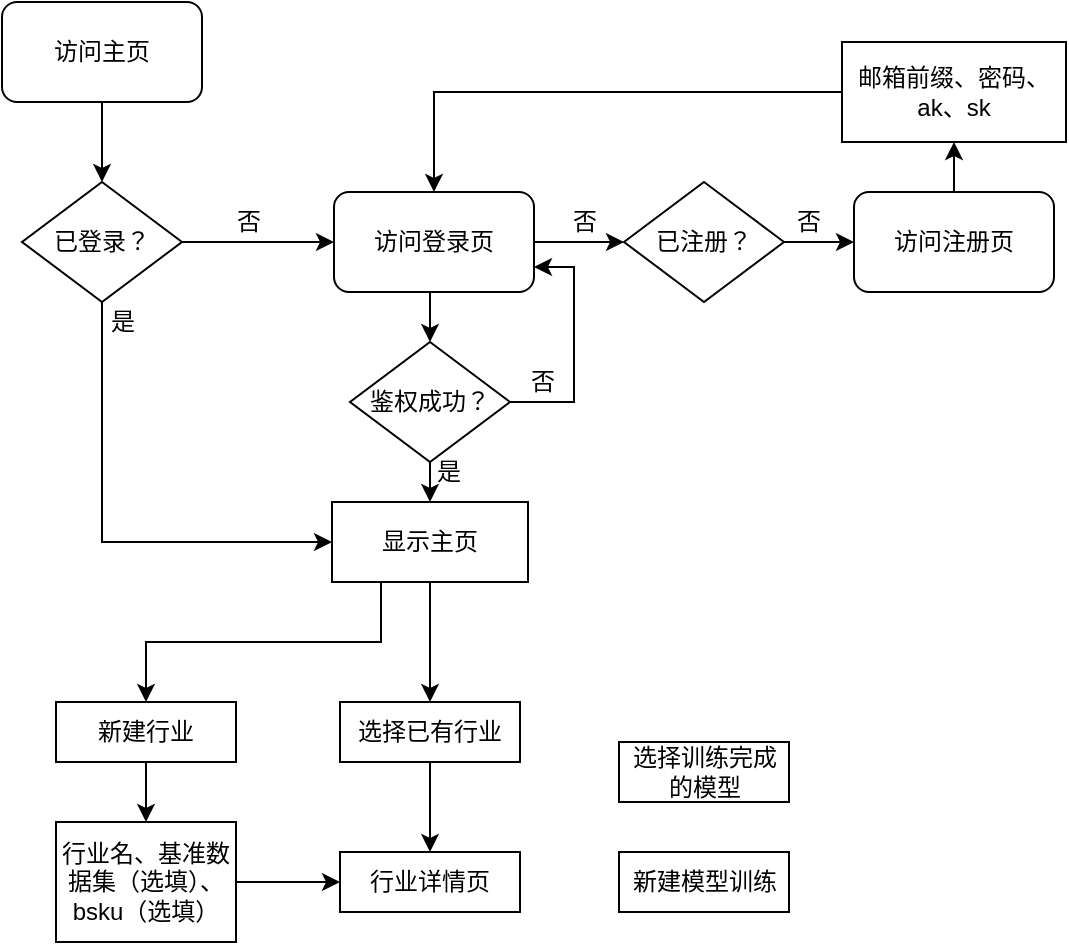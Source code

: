 <mxfile version="14.2.7" type="github">
  <diagram id="YEBLT5E4UBDKSanjakpC" name="Page-1">
    <mxGraphModel dx="788" dy="438" grid="1" gridSize="10" guides="1" tooltips="1" connect="1" arrows="1" fold="1" page="1" pageScale="1" pageWidth="827" pageHeight="1169" math="0" shadow="0">
      <root>
        <mxCell id="0" />
        <mxCell id="1" parent="0" />
        <mxCell id="YELHS7NM6SDTsRkJ9FZ3-6" style="edgeStyle=orthogonalEdgeStyle;rounded=0;orthogonalLoop=1;jettySize=auto;html=1;exitX=0.5;exitY=1;exitDx=0;exitDy=0;entryX=0.5;entryY=0;entryDx=0;entryDy=0;" edge="1" parent="1" source="YELHS7NM6SDTsRkJ9FZ3-1" target="YELHS7NM6SDTsRkJ9FZ3-4">
          <mxGeometry relative="1" as="geometry" />
        </mxCell>
        <mxCell id="YELHS7NM6SDTsRkJ9FZ3-1" value="访问主页" style="rounded=1;whiteSpace=wrap;html=1;" vertex="1" parent="1">
          <mxGeometry x="200" y="70" width="100" height="50" as="geometry" />
        </mxCell>
        <mxCell id="YELHS7NM6SDTsRkJ9FZ3-11" style="edgeStyle=orthogonalEdgeStyle;rounded=0;orthogonalLoop=1;jettySize=auto;html=1;exitX=1;exitY=0.5;exitDx=0;exitDy=0;" edge="1" parent="1" source="YELHS7NM6SDTsRkJ9FZ3-3" target="YELHS7NM6SDTsRkJ9FZ3-8">
          <mxGeometry relative="1" as="geometry" />
        </mxCell>
        <mxCell id="YELHS7NM6SDTsRkJ9FZ3-19" style="edgeStyle=orthogonalEdgeStyle;rounded=0;orthogonalLoop=1;jettySize=auto;html=1;exitX=0.5;exitY=1;exitDx=0;exitDy=0;entryX=0.5;entryY=0;entryDx=0;entryDy=0;" edge="1" parent="1" source="YELHS7NM6SDTsRkJ9FZ3-3" target="YELHS7NM6SDTsRkJ9FZ3-18">
          <mxGeometry relative="1" as="geometry" />
        </mxCell>
        <mxCell id="YELHS7NM6SDTsRkJ9FZ3-3" value="访问登录页" style="rounded=1;whiteSpace=wrap;html=1;" vertex="1" parent="1">
          <mxGeometry x="366" y="165" width="100" height="50" as="geometry" />
        </mxCell>
        <mxCell id="YELHS7NM6SDTsRkJ9FZ3-5" style="edgeStyle=orthogonalEdgeStyle;rounded=0;orthogonalLoop=1;jettySize=auto;html=1;exitX=1;exitY=0.5;exitDx=0;exitDy=0;" edge="1" parent="1" source="YELHS7NM6SDTsRkJ9FZ3-4" target="YELHS7NM6SDTsRkJ9FZ3-3">
          <mxGeometry relative="1" as="geometry" />
        </mxCell>
        <mxCell id="YELHS7NM6SDTsRkJ9FZ3-25" style="edgeStyle=orthogonalEdgeStyle;rounded=0;orthogonalLoop=1;jettySize=auto;html=1;exitX=0.5;exitY=1;exitDx=0;exitDy=0;entryX=0;entryY=0.5;entryDx=0;entryDy=0;" edge="1" parent="1" source="YELHS7NM6SDTsRkJ9FZ3-4" target="YELHS7NM6SDTsRkJ9FZ3-22">
          <mxGeometry relative="1" as="geometry" />
        </mxCell>
        <mxCell id="YELHS7NM6SDTsRkJ9FZ3-4" value="已登录？" style="rhombus;whiteSpace=wrap;html=1;" vertex="1" parent="1">
          <mxGeometry x="210" y="160" width="80" height="60" as="geometry" />
        </mxCell>
        <mxCell id="YELHS7NM6SDTsRkJ9FZ3-7" value="否" style="text;html=1;align=center;verticalAlign=middle;resizable=0;points=[];autosize=1;" vertex="1" parent="1">
          <mxGeometry x="308" y="170" width="30" height="20" as="geometry" />
        </mxCell>
        <mxCell id="YELHS7NM6SDTsRkJ9FZ3-10" style="edgeStyle=orthogonalEdgeStyle;rounded=0;orthogonalLoop=1;jettySize=auto;html=1;exitX=1;exitY=0.5;exitDx=0;exitDy=0;entryX=0;entryY=0.5;entryDx=0;entryDy=0;" edge="1" parent="1" source="YELHS7NM6SDTsRkJ9FZ3-8" target="YELHS7NM6SDTsRkJ9FZ3-9">
          <mxGeometry relative="1" as="geometry" />
        </mxCell>
        <mxCell id="YELHS7NM6SDTsRkJ9FZ3-8" value="已注册？" style="rhombus;whiteSpace=wrap;html=1;" vertex="1" parent="1">
          <mxGeometry x="511" y="160" width="80" height="60" as="geometry" />
        </mxCell>
        <mxCell id="YELHS7NM6SDTsRkJ9FZ3-16" style="edgeStyle=orthogonalEdgeStyle;rounded=0;orthogonalLoop=1;jettySize=auto;html=1;exitX=0.5;exitY=0;exitDx=0;exitDy=0;entryX=0.5;entryY=1;entryDx=0;entryDy=0;" edge="1" parent="1" source="YELHS7NM6SDTsRkJ9FZ3-9" target="YELHS7NM6SDTsRkJ9FZ3-15">
          <mxGeometry relative="1" as="geometry" />
        </mxCell>
        <mxCell id="YELHS7NM6SDTsRkJ9FZ3-9" value="访问注册页" style="rounded=1;whiteSpace=wrap;html=1;" vertex="1" parent="1">
          <mxGeometry x="626" y="165" width="100" height="50" as="geometry" />
        </mxCell>
        <mxCell id="YELHS7NM6SDTsRkJ9FZ3-12" value="否" style="text;html=1;align=center;verticalAlign=middle;resizable=0;points=[];autosize=1;" vertex="1" parent="1">
          <mxGeometry x="588" y="170" width="30" height="20" as="geometry" />
        </mxCell>
        <mxCell id="YELHS7NM6SDTsRkJ9FZ3-13" value="否" style="text;html=1;align=center;verticalAlign=middle;resizable=0;points=[];autosize=1;" vertex="1" parent="1">
          <mxGeometry x="476" y="170" width="30" height="20" as="geometry" />
        </mxCell>
        <mxCell id="YELHS7NM6SDTsRkJ9FZ3-17" style="edgeStyle=orthogonalEdgeStyle;rounded=0;orthogonalLoop=1;jettySize=auto;html=1;exitX=0;exitY=0.5;exitDx=0;exitDy=0;entryX=0.5;entryY=0;entryDx=0;entryDy=0;" edge="1" parent="1" source="YELHS7NM6SDTsRkJ9FZ3-15" target="YELHS7NM6SDTsRkJ9FZ3-3">
          <mxGeometry relative="1" as="geometry" />
        </mxCell>
        <mxCell id="YELHS7NM6SDTsRkJ9FZ3-15" value="邮箱前缀、密码、ak、sk" style="rounded=0;whiteSpace=wrap;html=1;" vertex="1" parent="1">
          <mxGeometry x="620" y="90" width="112" height="50" as="geometry" />
        </mxCell>
        <mxCell id="YELHS7NM6SDTsRkJ9FZ3-20" style="edgeStyle=orthogonalEdgeStyle;rounded=0;orthogonalLoop=1;jettySize=auto;html=1;exitX=1;exitY=0.5;exitDx=0;exitDy=0;entryX=1;entryY=0.75;entryDx=0;entryDy=0;" edge="1" parent="1" source="YELHS7NM6SDTsRkJ9FZ3-18" target="YELHS7NM6SDTsRkJ9FZ3-3">
          <mxGeometry relative="1" as="geometry" />
        </mxCell>
        <mxCell id="YELHS7NM6SDTsRkJ9FZ3-23" style="edgeStyle=orthogonalEdgeStyle;rounded=0;orthogonalLoop=1;jettySize=auto;html=1;exitX=0.5;exitY=1;exitDx=0;exitDy=0;entryX=0.5;entryY=0;entryDx=0;entryDy=0;" edge="1" parent="1" source="YELHS7NM6SDTsRkJ9FZ3-18" target="YELHS7NM6SDTsRkJ9FZ3-22">
          <mxGeometry relative="1" as="geometry" />
        </mxCell>
        <mxCell id="YELHS7NM6SDTsRkJ9FZ3-18" value="鉴权成功？" style="rhombus;whiteSpace=wrap;html=1;" vertex="1" parent="1">
          <mxGeometry x="374" y="240" width="80" height="60" as="geometry" />
        </mxCell>
        <mxCell id="YELHS7NM6SDTsRkJ9FZ3-21" value="否" style="text;html=1;align=center;verticalAlign=middle;resizable=0;points=[];autosize=1;" vertex="1" parent="1">
          <mxGeometry x="455" y="250" width="30" height="20" as="geometry" />
        </mxCell>
        <mxCell id="YELHS7NM6SDTsRkJ9FZ3-31" style="edgeStyle=orthogonalEdgeStyle;rounded=0;orthogonalLoop=1;jettySize=auto;html=1;exitX=0.25;exitY=1;exitDx=0;exitDy=0;entryX=0.5;entryY=0;entryDx=0;entryDy=0;" edge="1" parent="1" source="YELHS7NM6SDTsRkJ9FZ3-22" target="YELHS7NM6SDTsRkJ9FZ3-27">
          <mxGeometry relative="1" as="geometry" />
        </mxCell>
        <mxCell id="YELHS7NM6SDTsRkJ9FZ3-34" style="edgeStyle=orthogonalEdgeStyle;rounded=0;orthogonalLoop=1;jettySize=auto;html=1;exitX=0.5;exitY=1;exitDx=0;exitDy=0;entryX=0.5;entryY=0;entryDx=0;entryDy=0;" edge="1" parent="1" source="YELHS7NM6SDTsRkJ9FZ3-22" target="YELHS7NM6SDTsRkJ9FZ3-30">
          <mxGeometry relative="1" as="geometry" />
        </mxCell>
        <mxCell id="YELHS7NM6SDTsRkJ9FZ3-22" value="显示主页" style="rounded=0;whiteSpace=wrap;html=1;" vertex="1" parent="1">
          <mxGeometry x="365" y="320" width="98" height="40" as="geometry" />
        </mxCell>
        <mxCell id="YELHS7NM6SDTsRkJ9FZ3-24" value="是" style="text;html=1;align=center;verticalAlign=middle;resizable=0;points=[];autosize=1;" vertex="1" parent="1">
          <mxGeometry x="408" y="295" width="30" height="20" as="geometry" />
        </mxCell>
        <mxCell id="YELHS7NM6SDTsRkJ9FZ3-26" value="是" style="text;html=1;align=center;verticalAlign=middle;resizable=0;points=[];autosize=1;" vertex="1" parent="1">
          <mxGeometry x="245" y="220" width="30" height="20" as="geometry" />
        </mxCell>
        <mxCell id="YELHS7NM6SDTsRkJ9FZ3-32" style="edgeStyle=orthogonalEdgeStyle;rounded=0;orthogonalLoop=1;jettySize=auto;html=1;exitX=0.5;exitY=1;exitDx=0;exitDy=0;entryX=0.5;entryY=0;entryDx=0;entryDy=0;" edge="1" parent="1" source="YELHS7NM6SDTsRkJ9FZ3-27" target="YELHS7NM6SDTsRkJ9FZ3-29">
          <mxGeometry relative="1" as="geometry" />
        </mxCell>
        <mxCell id="YELHS7NM6SDTsRkJ9FZ3-27" value="新建行业" style="rounded=0;whiteSpace=wrap;html=1;" vertex="1" parent="1">
          <mxGeometry x="227" y="420" width="90" height="30" as="geometry" />
        </mxCell>
        <mxCell id="YELHS7NM6SDTsRkJ9FZ3-33" style="edgeStyle=orthogonalEdgeStyle;rounded=0;orthogonalLoop=1;jettySize=auto;html=1;exitX=1;exitY=0.5;exitDx=0;exitDy=0;entryX=0;entryY=0.5;entryDx=0;entryDy=0;" edge="1" parent="1" source="YELHS7NM6SDTsRkJ9FZ3-29" target="YELHS7NM6SDTsRkJ9FZ3-35">
          <mxGeometry relative="1" as="geometry" />
        </mxCell>
        <mxCell id="YELHS7NM6SDTsRkJ9FZ3-29" value="行业名、基准数据集（选填）、bsku（选填）" style="rounded=0;whiteSpace=wrap;html=1;" vertex="1" parent="1">
          <mxGeometry x="227" y="480" width="90" height="60" as="geometry" />
        </mxCell>
        <mxCell id="YELHS7NM6SDTsRkJ9FZ3-36" style="edgeStyle=orthogonalEdgeStyle;rounded=0;orthogonalLoop=1;jettySize=auto;html=1;exitX=0.5;exitY=1;exitDx=0;exitDy=0;" edge="1" parent="1" source="YELHS7NM6SDTsRkJ9FZ3-30" target="YELHS7NM6SDTsRkJ9FZ3-35">
          <mxGeometry relative="1" as="geometry" />
        </mxCell>
        <mxCell id="YELHS7NM6SDTsRkJ9FZ3-30" value="选择已有行业" style="rounded=0;whiteSpace=wrap;html=1;" vertex="1" parent="1">
          <mxGeometry x="369" y="420" width="90" height="30" as="geometry" />
        </mxCell>
        <mxCell id="YELHS7NM6SDTsRkJ9FZ3-35" value="行业详情页" style="rounded=0;whiteSpace=wrap;html=1;" vertex="1" parent="1">
          <mxGeometry x="369" y="495" width="90" height="30" as="geometry" />
        </mxCell>
        <mxCell id="YELHS7NM6SDTsRkJ9FZ3-37" value="选择训练完成的模型" style="rounded=0;whiteSpace=wrap;html=1;" vertex="1" parent="1">
          <mxGeometry x="508.5" y="440" width="85" height="30" as="geometry" />
        </mxCell>
        <mxCell id="YELHS7NM6SDTsRkJ9FZ3-38" value="新建模型训练" style="rounded=0;whiteSpace=wrap;html=1;" vertex="1" parent="1">
          <mxGeometry x="508.5" y="495" width="85" height="30" as="geometry" />
        </mxCell>
      </root>
    </mxGraphModel>
  </diagram>
</mxfile>
